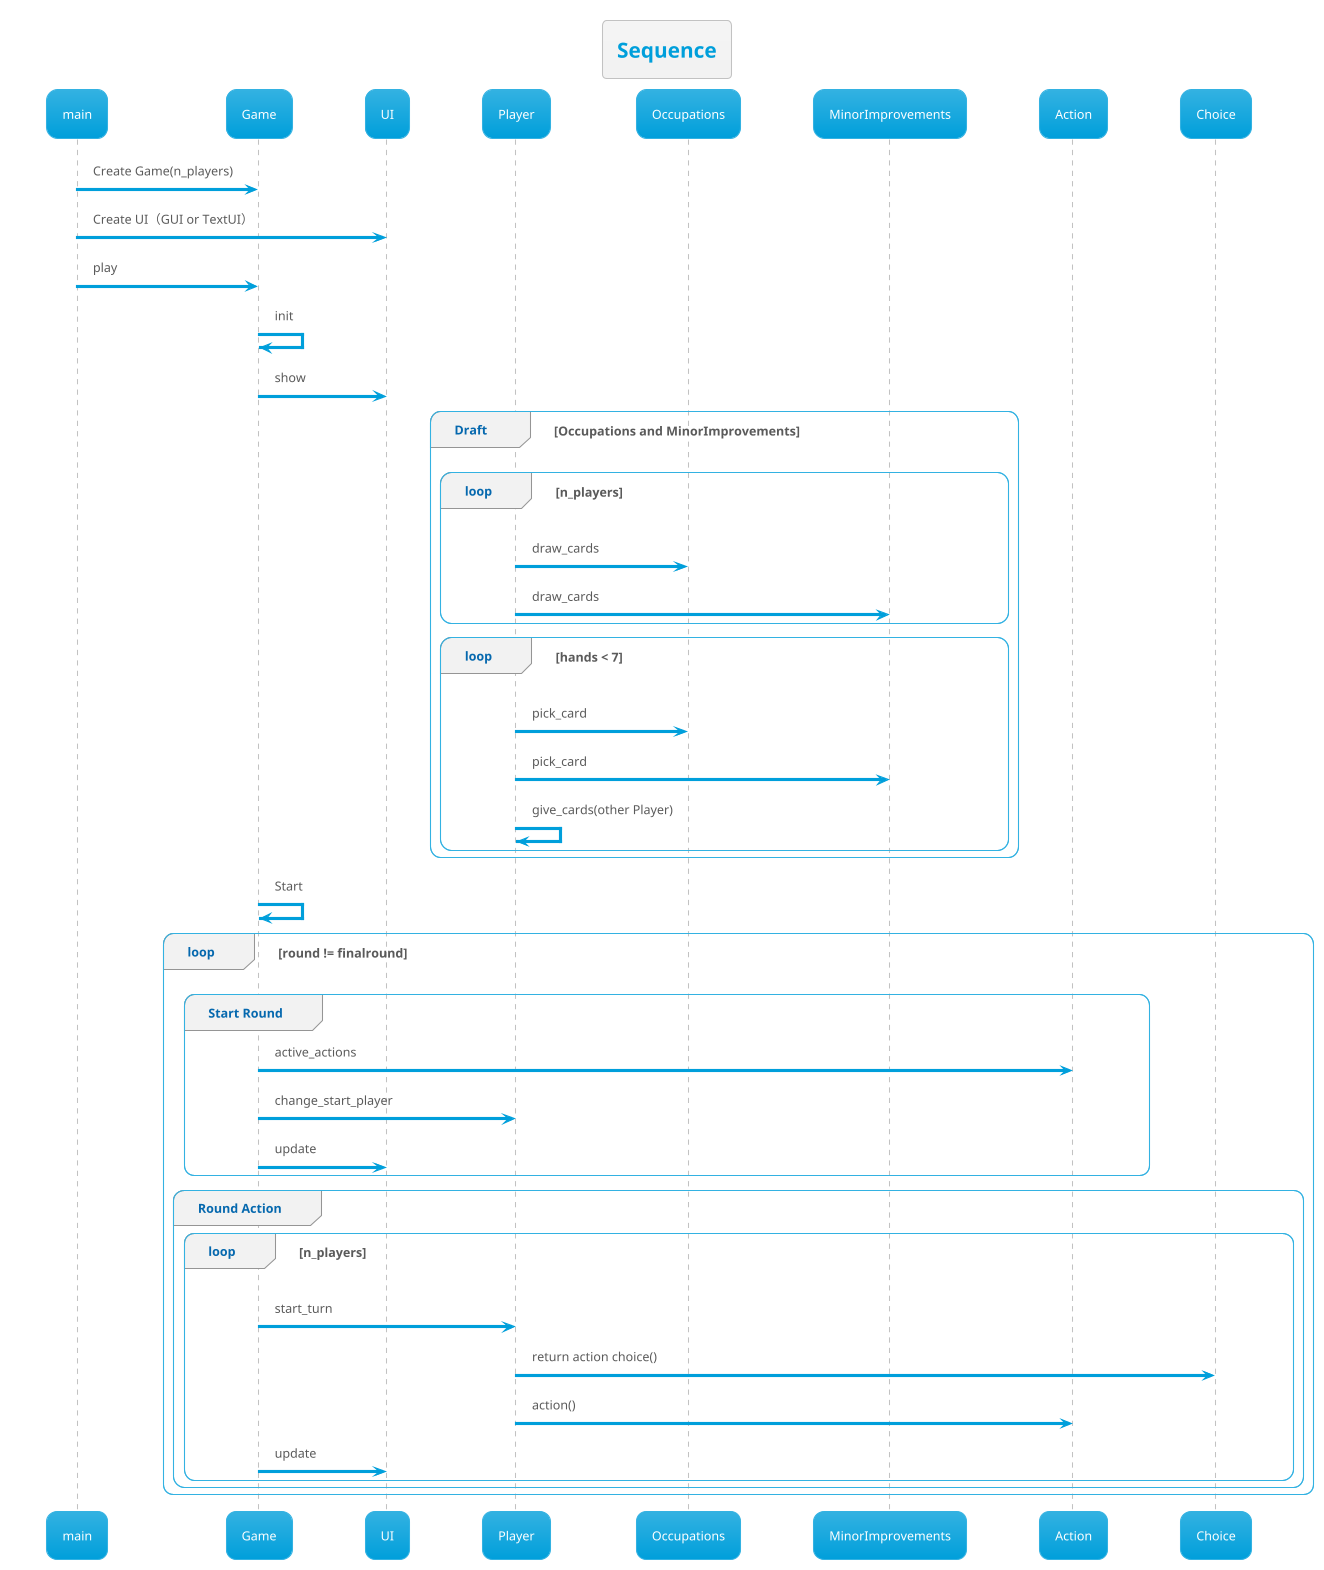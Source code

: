 @startuml
!theme bluegray

'https://plantuml.com/ja/sequence-diagram
title Sequence

main -> Game : Create Game(n_players)
main -> UI : Create UI（GUI or TextUI）

main -> Game : play

Game -> Game : init
Game -> UI: show

group Draft [Occupations and MinorImprovements]
    loop n_players
        Player -> Occupations: draw_cards
        Player -> MinorImprovements: draw_cards
    end
    loop hands < 7
        Player -> Occupations: pick_card
        Player -> MinorImprovements: pick_card
        Player -> Player: give_cards(other Player)
    end
end
Game -> Game : Start

loop round != finalround
    group Start Round
        Game -> Action: active_actions
        Game -> Player: change_start_player
        Game -> UI: update
    end
    group Round Action
        loop n_players
            Game -> Player: start_turn
            Player -> Choice: return action choice()
            Player -> Action: action()
            Game -> UI:update
        end
    end
end

@enduml
